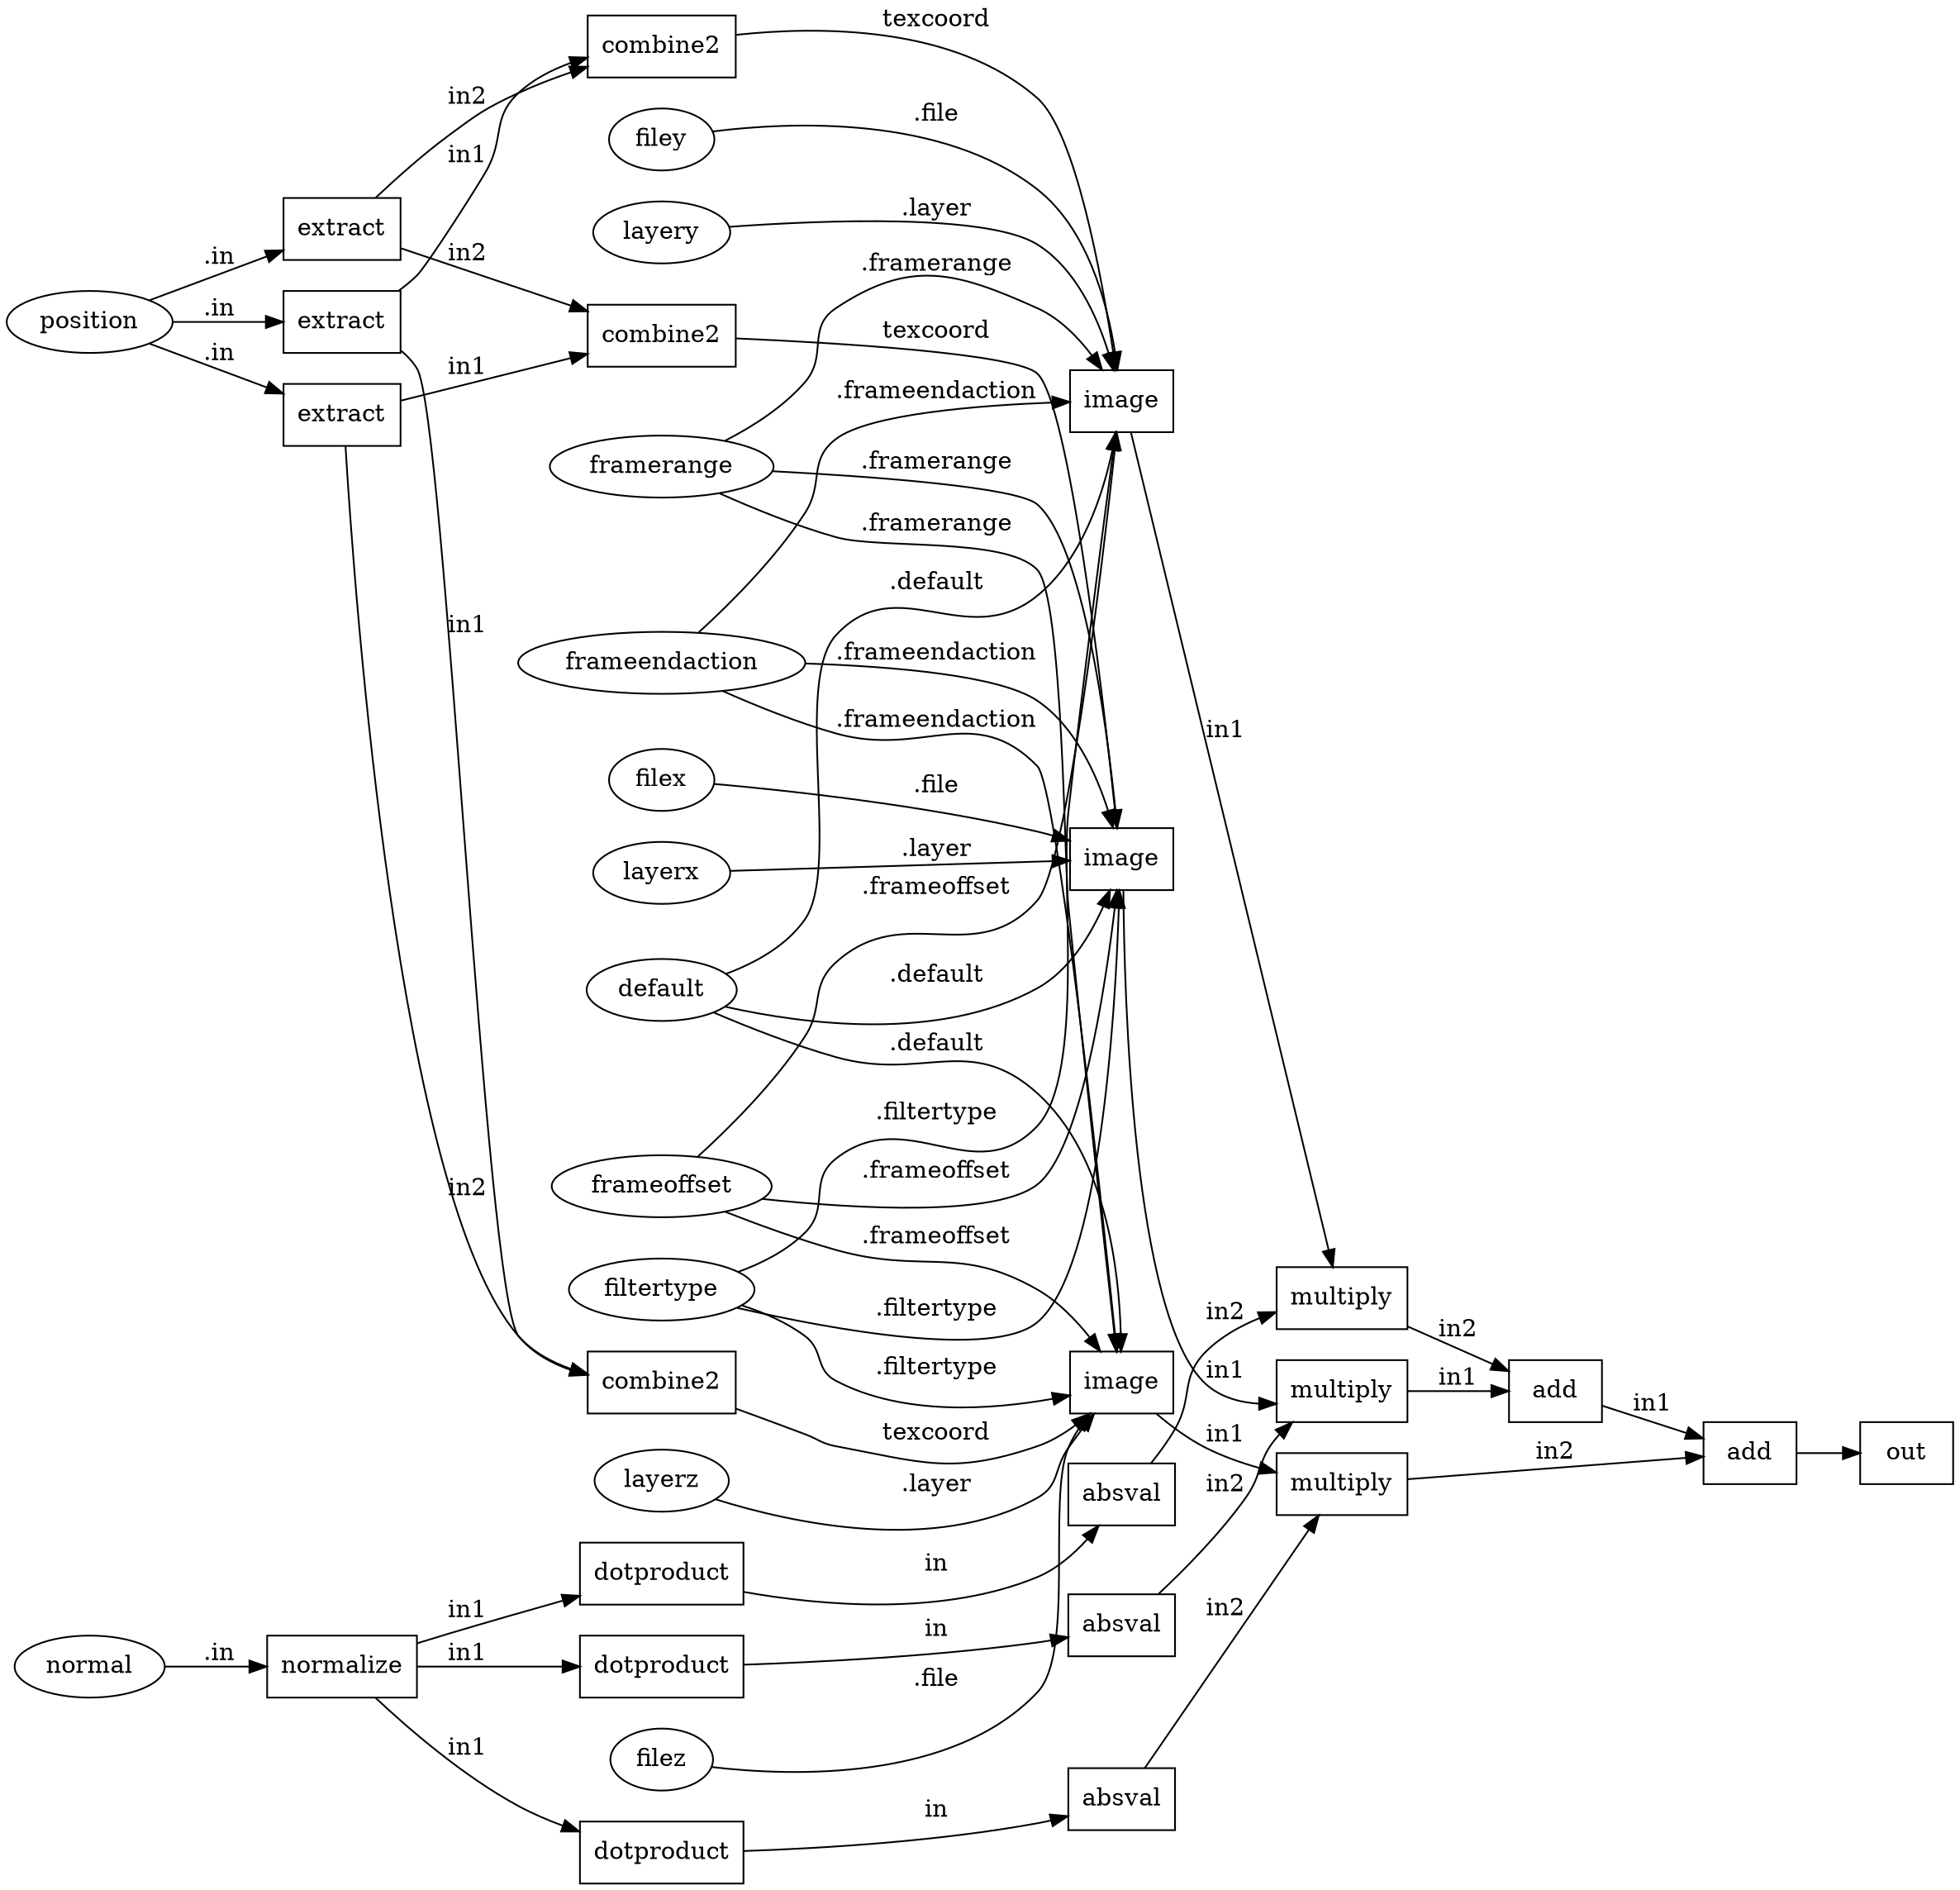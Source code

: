 digraph {
  rankdir = LR;
    NG_triplanarprojection_float_N_add2_float [label= "add"];
    NG_triplanarprojection_float_N_add2_float[shape = box];
    NG_triplanarprojection_float_N_add2_float ->     NG_triplanarprojection_float_out;
    NG_triplanarprojection_float_out [label= "out"];
    NG_triplanarprojection_float_out[shape = box]; 
    NG_triplanarprojection_float_N_add1_float [label= "add"];
    NG_triplanarprojection_float_N_add1_float[shape = box];
    NG_triplanarprojection_float_N_add1_float ->     NG_triplanarprojection_float_N_add2_float [label= "in1"];
    NG_triplanarprojection_float_N_add2_float [label= "add"];
    NG_triplanarprojection_float_N_add2_float[shape = box]; 
    NG_triplanarprojection_float_N_nX_float [label= "multiply"];
    NG_triplanarprojection_float_N_nX_float[shape = box];
    NG_triplanarprojection_float_N_nX_float ->     NG_triplanarprojection_float_N_add1_float [label= "in1"];
    NG_triplanarprojection_float_N_add1_float [label= "add"];
    NG_triplanarprojection_float_N_add1_float[shape = box]; 
    NG_triplanarprojection_float_N_imgX_float [label= "image"];
    NG_triplanarprojection_float_N_imgX_float[shape = box];
    NG_triplanarprojection_float_N_imgX_float ->     NG_triplanarprojection_float_N_nX_float [label= "in1"];
    NG_triplanarprojection_float_N_nX_float [label= "multiply"];
    NG_triplanarprojection_float_N_nX_float[shape = box]; 
    NG_triplanarprojection_float_filexINT [label="filex"];
    NG_triplanarprojection_float_filexINT [shape = ellipse];
    NG_triplanarprojection_float_N_imgX_float [label="image"];
    NG_triplanarprojection_float_filexINT -> NG_triplanarprojection_float_N_imgX_float [label=".file"];
    NG_triplanarprojection_float_layerxINT [label="layerx"];
    NG_triplanarprojection_float_layerxINT [shape = ellipse];
    NG_triplanarprojection_float_N_imgX_float [label="image"];
    NG_triplanarprojection_float_layerxINT -> NG_triplanarprojection_float_N_imgX_float [label=".layer"];
    NG_triplanarprojection_float_defaultINT [label="default"];
    NG_triplanarprojection_float_defaultINT [shape = ellipse];
    NG_triplanarprojection_float_N_imgX_float [label="image"];
    NG_triplanarprojection_float_defaultINT -> NG_triplanarprojection_float_N_imgX_float [label=".default"];
    NG_triplanarprojection_float_filtertypeINT [label="filtertype"];
    NG_triplanarprojection_float_filtertypeINT [shape = ellipse];
    NG_triplanarprojection_float_N_imgX_float [label="image"];
    NG_triplanarprojection_float_filtertypeINT -> NG_triplanarprojection_float_N_imgX_float [label=".filtertype"];
    NG_triplanarprojection_float_framerangeINT [label="framerange"];
    NG_triplanarprojection_float_framerangeINT [shape = ellipse];
    NG_triplanarprojection_float_N_imgX_float [label="image"];
    NG_triplanarprojection_float_framerangeINT -> NG_triplanarprojection_float_N_imgX_float [label=".framerange"];
    NG_triplanarprojection_float_frameoffsetINT [label="frameoffset"];
    NG_triplanarprojection_float_frameoffsetINT [shape = ellipse];
    NG_triplanarprojection_float_N_imgX_float [label="image"];
    NG_triplanarprojection_float_frameoffsetINT -> NG_triplanarprojection_float_N_imgX_float [label=".frameoffset"];
    NG_triplanarprojection_float_frameendactionINT [label="frameendaction"];
    NG_triplanarprojection_float_frameendactionINT [shape = ellipse];
    NG_triplanarprojection_float_N_imgX_float [label="image"];
    NG_triplanarprojection_float_frameendactionINT -> NG_triplanarprojection_float_N_imgX_float [label=".frameendaction"];
    NG_triplanarprojection_float_N_vecYZ_float [label= "combine2"];
    NG_triplanarprojection_float_N_vecYZ_float[shape = box];
    NG_triplanarprojection_float_N_vecYZ_float ->     NG_triplanarprojection_float_N_imgX_float [label= "texcoord"];
    NG_triplanarprojection_float_N_imgX_float [label= "image"];
    NG_triplanarprojection_float_N_imgX_float[shape = box]; 
    NG_triplanarprojection_float_N_extY_float [label= "extract"];
    NG_triplanarprojection_float_N_extY_float[shape = box];
    NG_triplanarprojection_float_N_extY_float ->     NG_triplanarprojection_float_N_vecYZ_float [label= "in1"];
    NG_triplanarprojection_float_N_vecYZ_float [label= "combine2"];
    NG_triplanarprojection_float_N_vecYZ_float[shape = box]; 
    NG_triplanarprojection_float_positionINT [label="position"];
    NG_triplanarprojection_float_positionINT [shape = ellipse];
    NG_triplanarprojection_float_N_extY_float [label="extract"];
    NG_triplanarprojection_float_positionINT -> NG_triplanarprojection_float_N_extY_float [label=".in"];
    NG_triplanarprojection_float_N_extZ_float [label= "extract"];
    NG_triplanarprojection_float_N_extZ_float[shape = box];
    NG_triplanarprojection_float_N_extZ_float ->     NG_triplanarprojection_float_N_vecYZ_float [label= "in2"];
    NG_triplanarprojection_float_N_vecYZ_float [label= "combine2"];
    NG_triplanarprojection_float_N_vecYZ_float[shape = box]; 
    NG_triplanarprojection_float_positionINT [label="position"];
    NG_triplanarprojection_float_positionINT [shape = ellipse];
    NG_triplanarprojection_float_N_extZ_float [label="extract"];
    NG_triplanarprojection_float_positionINT -> NG_triplanarprojection_float_N_extZ_float [label=".in"];
    NG_triplanarprojection_float_N_blendX_float [label= "absval"];
    NG_triplanarprojection_float_N_blendX_float[shape = box];
    NG_triplanarprojection_float_N_blendX_float ->     NG_triplanarprojection_float_N_nX_float [label= "in2"];
    NG_triplanarprojection_float_N_nX_float [label= "multiply"];
    NG_triplanarprojection_float_N_nX_float[shape = box]; 
    NG_triplanarprojection_float_N_dotX_float [label= "dotproduct"];
    NG_triplanarprojection_float_N_dotX_float[shape = box];
    NG_triplanarprojection_float_N_dotX_float ->     NG_triplanarprojection_float_N_blendX_float [label= "in"];
    NG_triplanarprojection_float_N_blendX_float [label= "absval"];
    NG_triplanarprojection_float_N_blendX_float[shape = box]; 
    NG_triplanarprojection_float_N_norm_float [label= "normalize"];
    NG_triplanarprojection_float_N_norm_float[shape = box];
    NG_triplanarprojection_float_N_norm_float ->     NG_triplanarprojection_float_N_dotX_float [label= "in1"];
    NG_triplanarprojection_float_N_dotX_float [label= "dotproduct"];
    NG_triplanarprojection_float_N_dotX_float[shape = box]; 
    NG_triplanarprojection_float_normalINT [label="normal"];
    NG_triplanarprojection_float_normalINT [shape = ellipse];
    NG_triplanarprojection_float_N_norm_float [label="normalize"];
    NG_triplanarprojection_float_normalINT -> NG_triplanarprojection_float_N_norm_float [label=".in"];
    NG_triplanarprojection_float_N_nY_float [label= "multiply"];
    NG_triplanarprojection_float_N_nY_float[shape = box];
    NG_triplanarprojection_float_N_nY_float ->     NG_triplanarprojection_float_N_add1_float [label= "in2"];
    NG_triplanarprojection_float_N_add1_float [label= "add"];
    NG_triplanarprojection_float_N_add1_float[shape = box]; 
    NG_triplanarprojection_float_N_imgY_float [label= "image"];
    NG_triplanarprojection_float_N_imgY_float[shape = box];
    NG_triplanarprojection_float_N_imgY_float ->     NG_triplanarprojection_float_N_nY_float [label= "in1"];
    NG_triplanarprojection_float_N_nY_float [label= "multiply"];
    NG_triplanarprojection_float_N_nY_float[shape = box]; 
    NG_triplanarprojection_float_fileyINT [label="filey"];
    NG_triplanarprojection_float_fileyINT [shape = ellipse];
    NG_triplanarprojection_float_N_imgY_float [label="image"];
    NG_triplanarprojection_float_fileyINT -> NG_triplanarprojection_float_N_imgY_float [label=".file"];
    NG_triplanarprojection_float_layeryINT [label="layery"];
    NG_triplanarprojection_float_layeryINT [shape = ellipse];
    NG_triplanarprojection_float_N_imgY_float [label="image"];
    NG_triplanarprojection_float_layeryINT -> NG_triplanarprojection_float_N_imgY_float [label=".layer"];
    NG_triplanarprojection_float_defaultINT [label="default"];
    NG_triplanarprojection_float_defaultINT [shape = ellipse];
    NG_triplanarprojection_float_N_imgY_float [label="image"];
    NG_triplanarprojection_float_defaultINT -> NG_triplanarprojection_float_N_imgY_float [label=".default"];
    NG_triplanarprojection_float_filtertypeINT [label="filtertype"];
    NG_triplanarprojection_float_filtertypeINT [shape = ellipse];
    NG_triplanarprojection_float_N_imgY_float [label="image"];
    NG_triplanarprojection_float_filtertypeINT -> NG_triplanarprojection_float_N_imgY_float [label=".filtertype"];
    NG_triplanarprojection_float_framerangeINT [label="framerange"];
    NG_triplanarprojection_float_framerangeINT [shape = ellipse];
    NG_triplanarprojection_float_N_imgY_float [label="image"];
    NG_triplanarprojection_float_framerangeINT -> NG_triplanarprojection_float_N_imgY_float [label=".framerange"];
    NG_triplanarprojection_float_frameoffsetINT [label="frameoffset"];
    NG_triplanarprojection_float_frameoffsetINT [shape = ellipse];
    NG_triplanarprojection_float_N_imgY_float [label="image"];
    NG_triplanarprojection_float_frameoffsetINT -> NG_triplanarprojection_float_N_imgY_float [label=".frameoffset"];
    NG_triplanarprojection_float_frameendactionINT [label="frameendaction"];
    NG_triplanarprojection_float_frameendactionINT [shape = ellipse];
    NG_triplanarprojection_float_N_imgY_float [label="image"];
    NG_triplanarprojection_float_frameendactionINT -> NG_triplanarprojection_float_N_imgY_float [label=".frameendaction"];
    NG_triplanarprojection_float_N_vecXZ_float [label= "combine2"];
    NG_triplanarprojection_float_N_vecXZ_float[shape = box];
    NG_triplanarprojection_float_N_vecXZ_float ->     NG_triplanarprojection_float_N_imgY_float [label= "texcoord"];
    NG_triplanarprojection_float_N_imgY_float [label= "image"];
    NG_triplanarprojection_float_N_imgY_float[shape = box]; 
    NG_triplanarprojection_float_N_extX_float [label= "extract"];
    NG_triplanarprojection_float_N_extX_float[shape = box];
    NG_triplanarprojection_float_N_extX_float ->     NG_triplanarprojection_float_N_vecXZ_float [label= "in1"];
    NG_triplanarprojection_float_N_vecXZ_float [label= "combine2"];
    NG_triplanarprojection_float_N_vecXZ_float[shape = box]; 
    NG_triplanarprojection_float_positionINT [label="position"];
    NG_triplanarprojection_float_positionINT [shape = ellipse];
    NG_triplanarprojection_float_N_extX_float [label="extract"];
    NG_triplanarprojection_float_positionINT -> NG_triplanarprojection_float_N_extX_float [label=".in"];
    NG_triplanarprojection_float_N_extZ_float [label= "extract"];
    NG_triplanarprojection_float_N_extZ_float[shape = box];
    NG_triplanarprojection_float_N_extZ_float ->     NG_triplanarprojection_float_N_vecXZ_float [label= "in2"];
    NG_triplanarprojection_float_N_vecXZ_float [label= "combine2"];
    NG_triplanarprojection_float_N_vecXZ_float[shape = box]; 
    NG_triplanarprojection_float_N_blendY_float [label= "absval"];
    NG_triplanarprojection_float_N_blendY_float[shape = box];
    NG_triplanarprojection_float_N_blendY_float ->     NG_triplanarprojection_float_N_nY_float [label= "in2"];
    NG_triplanarprojection_float_N_nY_float [label= "multiply"];
    NG_triplanarprojection_float_N_nY_float[shape = box]; 
    NG_triplanarprojection_float_N_dotY_float [label= "dotproduct"];
    NG_triplanarprojection_float_N_dotY_float[shape = box];
    NG_triplanarprojection_float_N_dotY_float ->     NG_triplanarprojection_float_N_blendY_float [label= "in"];
    NG_triplanarprojection_float_N_blendY_float [label= "absval"];
    NG_triplanarprojection_float_N_blendY_float[shape = box]; 
    NG_triplanarprojection_float_N_norm_float [label= "normalize"];
    NG_triplanarprojection_float_N_norm_float[shape = box];
    NG_triplanarprojection_float_N_norm_float ->     NG_triplanarprojection_float_N_dotY_float [label= "in1"];
    NG_triplanarprojection_float_N_dotY_float [label= "dotproduct"];
    NG_triplanarprojection_float_N_dotY_float[shape = box]; 
    NG_triplanarprojection_float_N_nZ_float [label= "multiply"];
    NG_triplanarprojection_float_N_nZ_float[shape = box];
    NG_triplanarprojection_float_N_nZ_float ->     NG_triplanarprojection_float_N_add2_float [label= "in2"];
    NG_triplanarprojection_float_N_add2_float [label= "add"];
    NG_triplanarprojection_float_N_add2_float[shape = box]; 
    NG_triplanarprojection_float_N_imgZ_float [label= "image"];
    NG_triplanarprojection_float_N_imgZ_float[shape = box];
    NG_triplanarprojection_float_N_imgZ_float ->     NG_triplanarprojection_float_N_nZ_float [label= "in1"];
    NG_triplanarprojection_float_N_nZ_float [label= "multiply"];
    NG_triplanarprojection_float_N_nZ_float[shape = box]; 
    NG_triplanarprojection_float_filezINT [label="filez"];
    NG_triplanarprojection_float_filezINT [shape = ellipse];
    NG_triplanarprojection_float_N_imgZ_float [label="image"];
    NG_triplanarprojection_float_filezINT -> NG_triplanarprojection_float_N_imgZ_float [label=".file"];
    NG_triplanarprojection_float_layerzINT [label="layerz"];
    NG_triplanarprojection_float_layerzINT [shape = ellipse];
    NG_triplanarprojection_float_N_imgZ_float [label="image"];
    NG_triplanarprojection_float_layerzINT -> NG_triplanarprojection_float_N_imgZ_float [label=".layer"];
    NG_triplanarprojection_float_defaultINT [label="default"];
    NG_triplanarprojection_float_defaultINT [shape = ellipse];
    NG_triplanarprojection_float_N_imgZ_float [label="image"];
    NG_triplanarprojection_float_defaultINT -> NG_triplanarprojection_float_N_imgZ_float [label=".default"];
    NG_triplanarprojection_float_filtertypeINT [label="filtertype"];
    NG_triplanarprojection_float_filtertypeINT [shape = ellipse];
    NG_triplanarprojection_float_N_imgZ_float [label="image"];
    NG_triplanarprojection_float_filtertypeINT -> NG_triplanarprojection_float_N_imgZ_float [label=".filtertype"];
    NG_triplanarprojection_float_framerangeINT [label="framerange"];
    NG_triplanarprojection_float_framerangeINT [shape = ellipse];
    NG_triplanarprojection_float_N_imgZ_float [label="image"];
    NG_triplanarprojection_float_framerangeINT -> NG_triplanarprojection_float_N_imgZ_float [label=".framerange"];
    NG_triplanarprojection_float_frameoffsetINT [label="frameoffset"];
    NG_triplanarprojection_float_frameoffsetINT [shape = ellipse];
    NG_triplanarprojection_float_N_imgZ_float [label="image"];
    NG_triplanarprojection_float_frameoffsetINT -> NG_triplanarprojection_float_N_imgZ_float [label=".frameoffset"];
    NG_triplanarprojection_float_frameendactionINT [label="frameendaction"];
    NG_triplanarprojection_float_frameendactionINT [shape = ellipse];
    NG_triplanarprojection_float_N_imgZ_float [label="image"];
    NG_triplanarprojection_float_frameendactionINT -> NG_triplanarprojection_float_N_imgZ_float [label=".frameendaction"];
    NG_triplanarprojection_float_N_vecXY_float [label= "combine2"];
    NG_triplanarprojection_float_N_vecXY_float[shape = box];
    NG_triplanarprojection_float_N_vecXY_float ->     NG_triplanarprojection_float_N_imgZ_float [label= "texcoord"];
    NG_triplanarprojection_float_N_imgZ_float [label= "image"];
    NG_triplanarprojection_float_N_imgZ_float[shape = box]; 
    NG_triplanarprojection_float_N_extX_float [label= "extract"];
    NG_triplanarprojection_float_N_extX_float[shape = box];
    NG_triplanarprojection_float_N_extX_float ->     NG_triplanarprojection_float_N_vecXY_float [label= "in1"];
    NG_triplanarprojection_float_N_vecXY_float [label= "combine2"];
    NG_triplanarprojection_float_N_vecXY_float[shape = box]; 
    NG_triplanarprojection_float_N_extY_float [label= "extract"];
    NG_triplanarprojection_float_N_extY_float[shape = box];
    NG_triplanarprojection_float_N_extY_float ->     NG_triplanarprojection_float_N_vecXY_float [label= "in2"];
    NG_triplanarprojection_float_N_vecXY_float [label= "combine2"];
    NG_triplanarprojection_float_N_vecXY_float[shape = box]; 
    NG_triplanarprojection_float_N_blendZ_float [label= "absval"];
    NG_triplanarprojection_float_N_blendZ_float[shape = box];
    NG_triplanarprojection_float_N_blendZ_float ->     NG_triplanarprojection_float_N_nZ_float [label= "in2"];
    NG_triplanarprojection_float_N_nZ_float [label= "multiply"];
    NG_triplanarprojection_float_N_nZ_float[shape = box]; 
    NG_triplanarprojection_float_N_dotZ_float [label= "dotproduct"];
    NG_triplanarprojection_float_N_dotZ_float[shape = box];
    NG_triplanarprojection_float_N_dotZ_float ->     NG_triplanarprojection_float_N_blendZ_float [label= "in"];
    NG_triplanarprojection_float_N_blendZ_float [label= "absval"];
    NG_triplanarprojection_float_N_blendZ_float[shape = box]; 
    NG_triplanarprojection_float_N_norm_float [label= "normalize"];
    NG_triplanarprojection_float_N_norm_float[shape = box];
    NG_triplanarprojection_float_N_norm_float ->     NG_triplanarprojection_float_N_dotZ_float [label= "in1"];
    NG_triplanarprojection_float_N_dotZ_float [label= "dotproduct"];
    NG_triplanarprojection_float_N_dotZ_float[shape = box]; 
}
